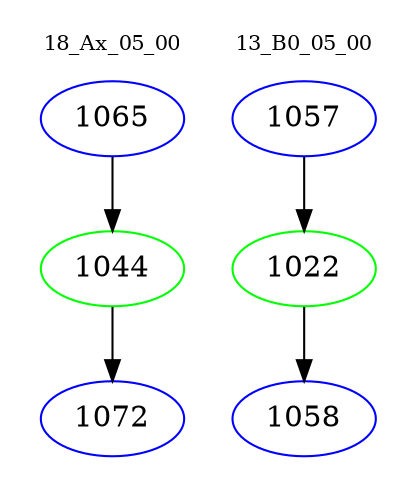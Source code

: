 digraph{
subgraph cluster_0 {
color = white
label = "18_Ax_05_00";
fontsize=10;
T0_1065 [label="1065", color="blue"]
T0_1065 -> T0_1044 [color="black"]
T0_1044 [label="1044", color="green"]
T0_1044 -> T0_1072 [color="black"]
T0_1072 [label="1072", color="blue"]
}
subgraph cluster_1 {
color = white
label = "13_B0_05_00";
fontsize=10;
T1_1057 [label="1057", color="blue"]
T1_1057 -> T1_1022 [color="black"]
T1_1022 [label="1022", color="green"]
T1_1022 -> T1_1058 [color="black"]
T1_1058 [label="1058", color="blue"]
}
}
